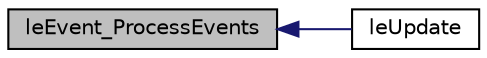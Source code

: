 digraph "leEvent_ProcessEvents"
{
 // INTERACTIVE_SVG=YES
  edge [fontname="Helvetica",fontsize="10",labelfontname="Helvetica",labelfontsize="10"];
  node [fontname="Helvetica",fontsize="10",shape=record];
  rankdir="LR";
  Node8 [label="leEvent_ProcessEvents",height=0.2,width=0.4,color="black", fillcolor="grey75", style="filled", fontcolor="black"];
  Node8 -> Node9 [dir="back",color="midnightblue",fontsize="10",style="solid",fontname="Helvetica"];
  Node9 [label="leUpdate",height=0.2,width=0.4,color="black", fillcolor="white", style="filled",URL="$legato__state_8h.html#a11a4bdc4862590f21a99b906c43ec363",tooltip="Shutdown Legato library. "];
}
